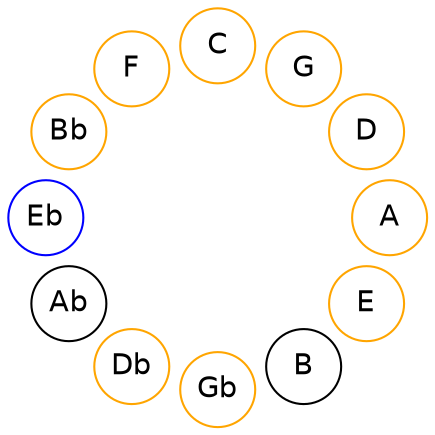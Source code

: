 
graph {

layout = circo;
mindist = .1

node [shape = circle, fontname = Helvetica, margin = 0]
edge [style=invis]

subgraph 1 {
	E -- B -- Gb -- Db -- Ab -- Eb -- Bb -- F -- C -- G -- D -- A -- E
}

E [color=orange];
Gb [color=orange];
Db [color=orange];
Eb [color=blue];
Bb [color=orange];
F [color=orange];
C [color=orange];
G [color=orange];
D [color=orange];
A [color=orange];
}
